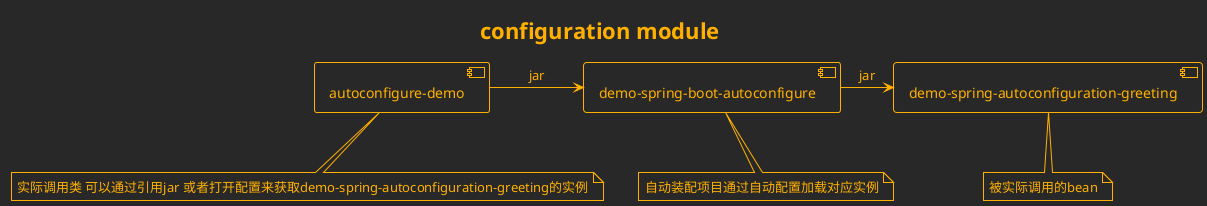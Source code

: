 @startuml configuration module
!theme crt-amber
title configuration module
[autoconfigure-demo] as ad
[demo-spring-autoconfiguration-greeting] as dge
[demo-spring-boot-autoconfigure] as dsa
note bottom of dge
   被实际调用的bean
end note
note bottom of dsa
   自动装配项目通过自动配置加载对应实例
end note
note bottom of ad
   实际调用类 可以通过引用jar 或者打开配置来获取demo-spring-autoconfiguration-greeting的实例
end note

dsa ->dge:jar 
ad ->dsa:jar 

@enduml

